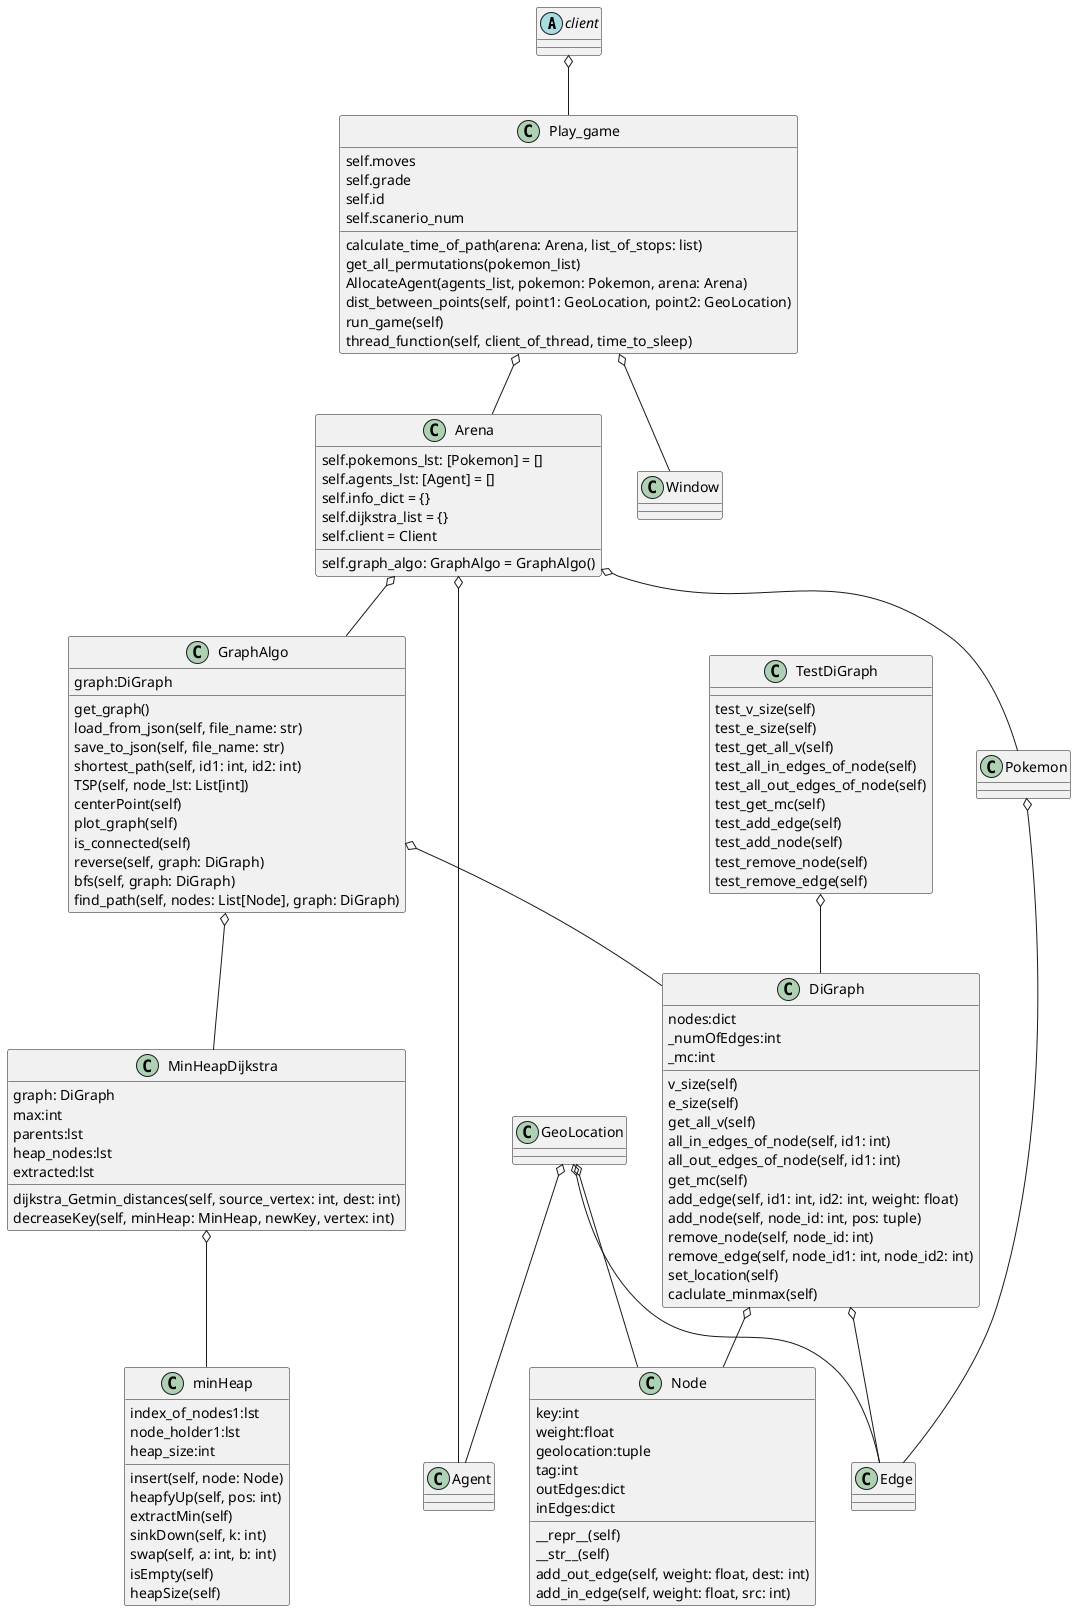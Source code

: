 @startuml
'https://plantuml.com/class-diagram


client o-- Play_game
Play_game o-- Arena
Play_game o-- Window
Arena o-- Agent
Arena o-- Pokemon
Arena o-- GraphAlgo
Pokemon o-- Edge

GeoLocation o-- Node
GeoLocation o-- Edge
GeoLocation o-- Agent
DiGraph o-- Node
DiGraph o-- Edge
GraphAlgo o-- MinHeapDijkstra
GraphAlgo o-- DiGraph
MinHeapDijkstra o-- minHeap
TestDiGraph o-- DiGraph



Abstract class  client{

}
class Play_game{
calculate_time_of_path(arena: Arena, list_of_stops: list)
get_all_permutations(pokemon_list)
AllocateAgent(agents_list, pokemon: Pokemon, arena: Arena)
dist_between_points(self, point1: GeoLocation, point2: GeoLocation)
run_game(self)
thread_function(self, client_of_thread, time_to_sleep)

self.moves
self.grade
self.id
self.scanerio_num
}

class Arena{


self.pokemons_lst: [Pokemon] = []
self.agents_lst: [Agent] = []
self.graph_algo: GraphAlgo = GraphAlgo()
self.info_dict = {}
self.dijkstra_list = {}
self.client = Client
}
class GraphAlgo {
get_graph()
load_from_json(self, file_name: str)
save_to_json(self, file_name: str)
shortest_path(self, id1: int, id2: int)
TSP(self, node_lst: List[int])
centerPoint(self)
plot_graph(self)
is_connected(self)
reverse(self, graph: DiGraph)
bfs(self, graph: DiGraph)
find_path(self, nodes: List[Node], graph: DiGraph)
graph:DiGraph
}

class DiGraph {
v_size(self)
e_size(self)
get_all_v(self)
all_in_edges_of_node(self, id1: int)
all_out_edges_of_node(self, id1: int)
get_mc(self)
add_edge(self, id1: int, id2: int, weight: float)
add_node(self, node_id: int, pos: tuple)
remove_node(self, node_id: int)
remove_edge(self, node_id1: int, node_id2: int)
set_location(self)
caclulate_minmax(self)
nodes:dict
_numOfEdges:int
_mc:int
}

class MinHeapDijkstra{
dijkstra_Getmin_distances(self, source_vertex: int, dest: int)
decreaseKey(self, minHeap: MinHeap, newKey, vertex: int)
graph: DiGraph
max:int
parents:lst
heap_nodes:lst
extracted:lst
}

class minHeap {
insert(self, node: Node)
heapfyUp(self, pos: int)
extractMin(self)
sinkDown(self, k: int)
swap(self, a: int, b: int)
isEmpty(self)
heapSize(self)
index_of_nodes1:lst
node_holder1:lst
heap_size:int
}


class TestDiGraph{
test_v_size(self)
test_e_size(self)
test_get_all_v(self)
test_all_in_edges_of_node(self)
test_all_out_edges_of_node(self)
test_get_mc(self)
test_add_edge(self)
test_add_node(self)
test_remove_node(self)
test_remove_edge(self)
}

class Node{
__repr__(self)
__str__(self)
add_out_edge(self, weight: float, dest: int)
add_in_edge(self, weight: float, src: int)
key:int
weight:float
geolocation:tuple
tag:int
outEdges:dict
inEdges:dict
}


@enduml